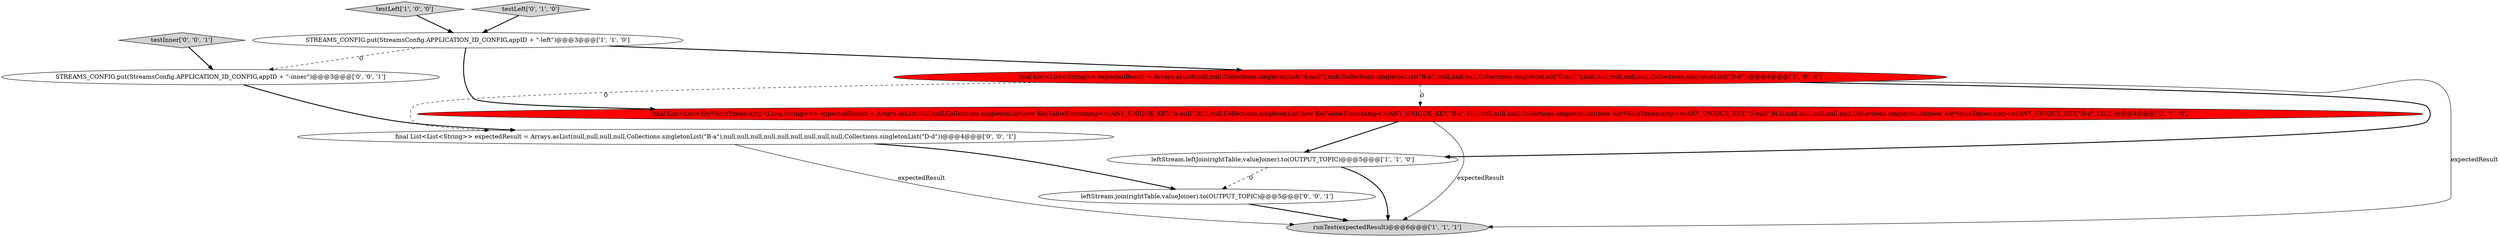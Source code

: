 digraph {
2 [style = filled, label = "testLeft['1', '0', '0']", fillcolor = lightgray, shape = diamond image = "AAA0AAABBB1BBB"];
9 [style = filled, label = "testInner['0', '0', '1']", fillcolor = lightgray, shape = diamond image = "AAA0AAABBB3BBB"];
0 [style = filled, label = "final List<List<String>> expectedResult = Arrays.asList(null,null,Collections.singletonList(\"A-null\"),null,Collections.singletonList(\"B-a\"),null,null,null,Collections.singletonList(\"C-null\"),null,null,null,null,null,Collections.singletonList(\"D-d\"))@@@4@@@['1', '0', '0']", fillcolor = red, shape = ellipse image = "AAA1AAABBB1BBB"];
5 [style = filled, label = "testLeft['0', '1', '0']", fillcolor = lightgray, shape = diamond image = "AAA0AAABBB2BBB"];
4 [style = filled, label = "leftStream.leftJoin(rightTable,valueJoiner).to(OUTPUT_TOPIC)@@@5@@@['1', '1', '0']", fillcolor = white, shape = ellipse image = "AAA0AAABBB1BBB"];
1 [style = filled, label = "runTest(expectedResult)@@@6@@@['1', '1', '1']", fillcolor = lightgray, shape = ellipse image = "AAA0AAABBB1BBB"];
7 [style = filled, label = "STREAMS_CONFIG.put(StreamsConfig.APPLICATION_ID_CONFIG,appID + \"-inner\")@@@3@@@['0', '0', '1']", fillcolor = white, shape = ellipse image = "AAA0AAABBB3BBB"];
10 [style = filled, label = "leftStream.join(rightTable,valueJoiner).to(OUTPUT_TOPIC)@@@5@@@['0', '0', '1']", fillcolor = white, shape = ellipse image = "AAA0AAABBB3BBB"];
6 [style = filled, label = "final List<List<KeyValueTimestamp<Long,String>>> expectedResult = Arrays.asList(null,null,Collections.singletonList(new KeyValueTimestamp<>(ANY_UNIQUE_KEY,\"A-null\",3L)),null,Collections.singletonList(new KeyValueTimestamp<>(ANY_UNIQUE_KEY,\"B-a\",5L)),null,null,null,Collections.singletonList(new KeyValueTimestamp<>(ANY_UNIQUE_KEY,\"C-null\",9L)),null,null,null,null,null,Collections.singletonList(new KeyValueTimestamp<>(ANY_UNIQUE_KEY,\"D-d\",15L)))@@@4@@@['0', '1', '0']", fillcolor = red, shape = ellipse image = "AAA1AAABBB2BBB"];
3 [style = filled, label = "STREAMS_CONFIG.put(StreamsConfig.APPLICATION_ID_CONFIG,appID + \"-left\")@@@3@@@['1', '1', '0']", fillcolor = white, shape = ellipse image = "AAA0AAABBB1BBB"];
8 [style = filled, label = "final List<List<String>> expectedResult = Arrays.asList(null,null,null,null,Collections.singletonList(\"B-a\"),null,null,null,null,null,null,null,null,null,Collections.singletonList(\"D-d\"))@@@4@@@['0', '0', '1']", fillcolor = white, shape = ellipse image = "AAA0AAABBB3BBB"];
5->3 [style = bold, label=""];
0->8 [style = dashed, label="0"];
6->4 [style = bold, label=""];
3->6 [style = bold, label=""];
8->10 [style = bold, label=""];
4->1 [style = bold, label=""];
8->1 [style = solid, label="expectedResult"];
4->10 [style = dashed, label="0"];
10->1 [style = bold, label=""];
7->8 [style = bold, label=""];
0->4 [style = bold, label=""];
9->7 [style = bold, label=""];
0->1 [style = solid, label="expectedResult"];
3->7 [style = dashed, label="0"];
6->1 [style = solid, label="expectedResult"];
3->0 [style = bold, label=""];
2->3 [style = bold, label=""];
0->6 [style = dashed, label="0"];
}
